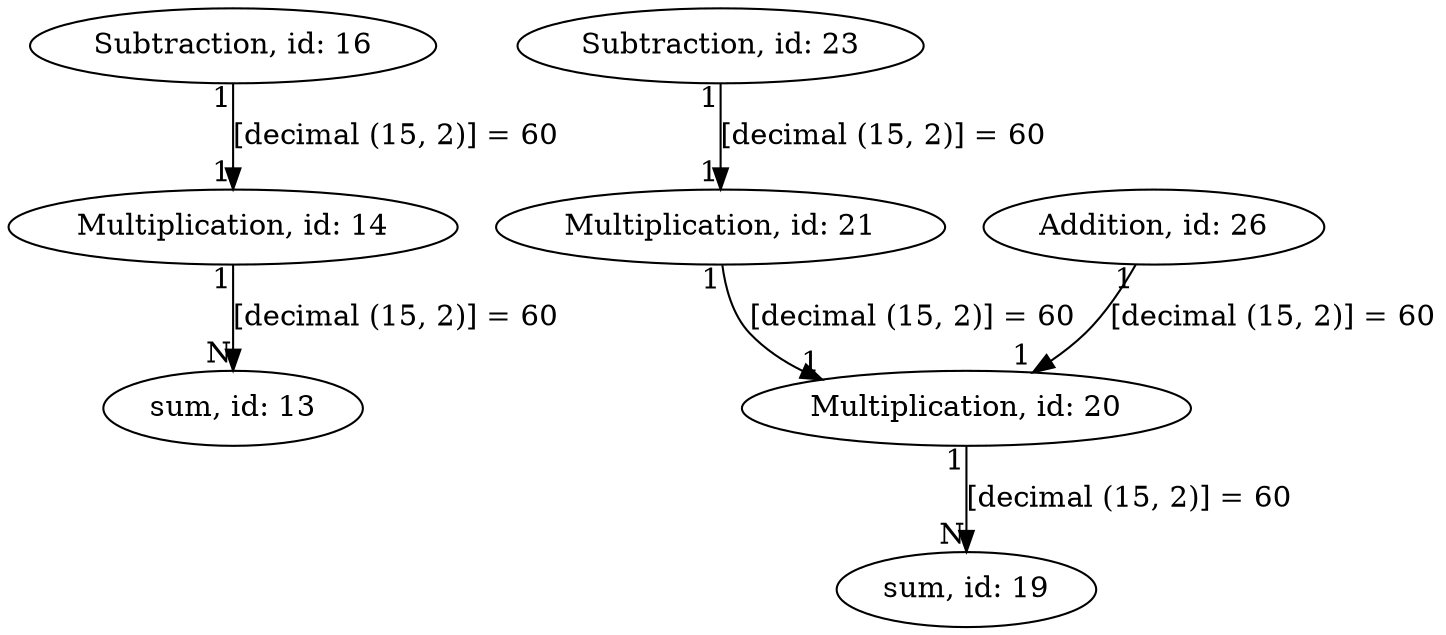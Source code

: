 digraph {
"Subtraction, id: 16" -> "Multiplication, id: 14"[label="[decimal (15, 2)] = 60", headlabel="1", taillabel="1" ]
"Multiplication, id: 14" -> "sum, id: 13"[label="[decimal (15, 2)] = 60", headlabel="N", taillabel="1" ]
"Subtraction, id: 23" -> "Multiplication, id: 21"[label="[decimal (15, 2)] = 60", headlabel="1", taillabel="1" ]
"Multiplication, id: 21" -> "Multiplication, id: 20"[label="[decimal (15, 2)] = 60", headlabel="1", taillabel="1" ]
"Addition, id: 26" -> "Multiplication, id: 20"[label="[decimal (15, 2)] = 60", headlabel="1", taillabel="1" ]
"Multiplication, id: 20" -> "sum, id: 19"[label="[decimal (15, 2)] = 60", headlabel="N", taillabel="1" ]
}

